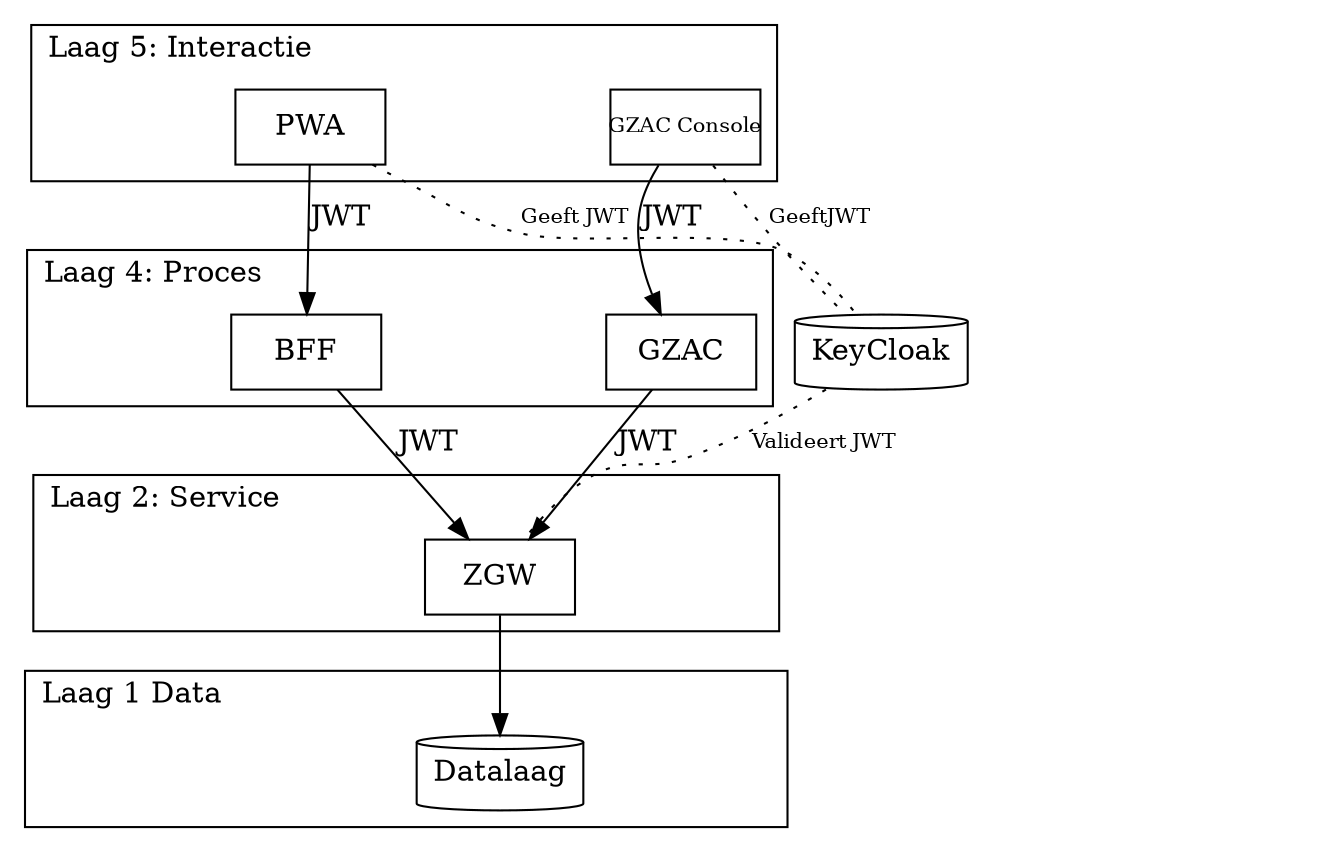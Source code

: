 digraph {
newrank="true"
layout="dot"

subgraph cluster_laag5{
    rank=same
    label="Laag 5: Interactie"
    labelloc="t";
    labeljust="l"
    "PWA"[shape=rect,width=1]
    "Filler1"[shape=rect,style=invisible,width=1]
    "Console"[shape=rect,width=1,label="GZAC Console",fixedsize=true,fontsize=10]
    "Filler0"[shape=rect,width=1,style=invis]
}


subgraph cluster_laag4{
    rank=same
    label="Laag 4: Proces"
    labelloc="t";
    labeljust="l"
    "BFF"[shape=rect,width=1]
    "Filler2"[shape=rect,style=invisible,width=1]
    "GZAC"[shape=rect,width=1]
    "Filler3"[shape=rect,width=1,style=invis]
}
subgraph cluster_laag2{
    rank=same
    label="Laag 2: Service"
    labelloc="t";
    labeljust="l"
    "a"[shape=rect,width=1,style=invisible]
    "ZGW"[shape=rect,width=1]
    "b"[shape=rect,width=1,style=invisible]
    "Filler4"[shape=rect,style=invisible,width=1]
}

subgraph cluster_4{
    rank=same
    label="Laag 1 Data"
    labelloc="t";
    labeljust="l"
    "c"[shape=rect,width=1,style=invis]
    "Datalaag"[shape=cylinder,width=1]
    "d"[shape=rect,width=1,style=invis]
    "Filler5"[shape=rect,style=invis,width=1]
}



PWA->BFF->ZGW[label="JWT"];
Console->GZAC->ZGW[label="JWT"];

ZGW->Datalaag;
BFF->b[style=invis]

KeyCloak[shape=cylinder];
KeyCloak->ZGW[label="Valideert JWT",fontsize="10",style=dotted,arrowhead=none];
Console->KeyCloak[label="GeeftJWT",fontsize="10",style=dotted,arrowhead=none];
PWA->KeyCloak[label="Geeft JWT",fontsize="10",style=dotted,arrowhead=none];

FillerX[shape=rect,width=1,style=invis]
FillerY[shape=rect,width=1,style=invis]
FillerZ[shape=rect,width=1,style=invis]
FillerX->KeyCloak[style=invis]
FillerY->KeyCloak[style=invis]
FillerZ->KeyCloak[style=invis]
}